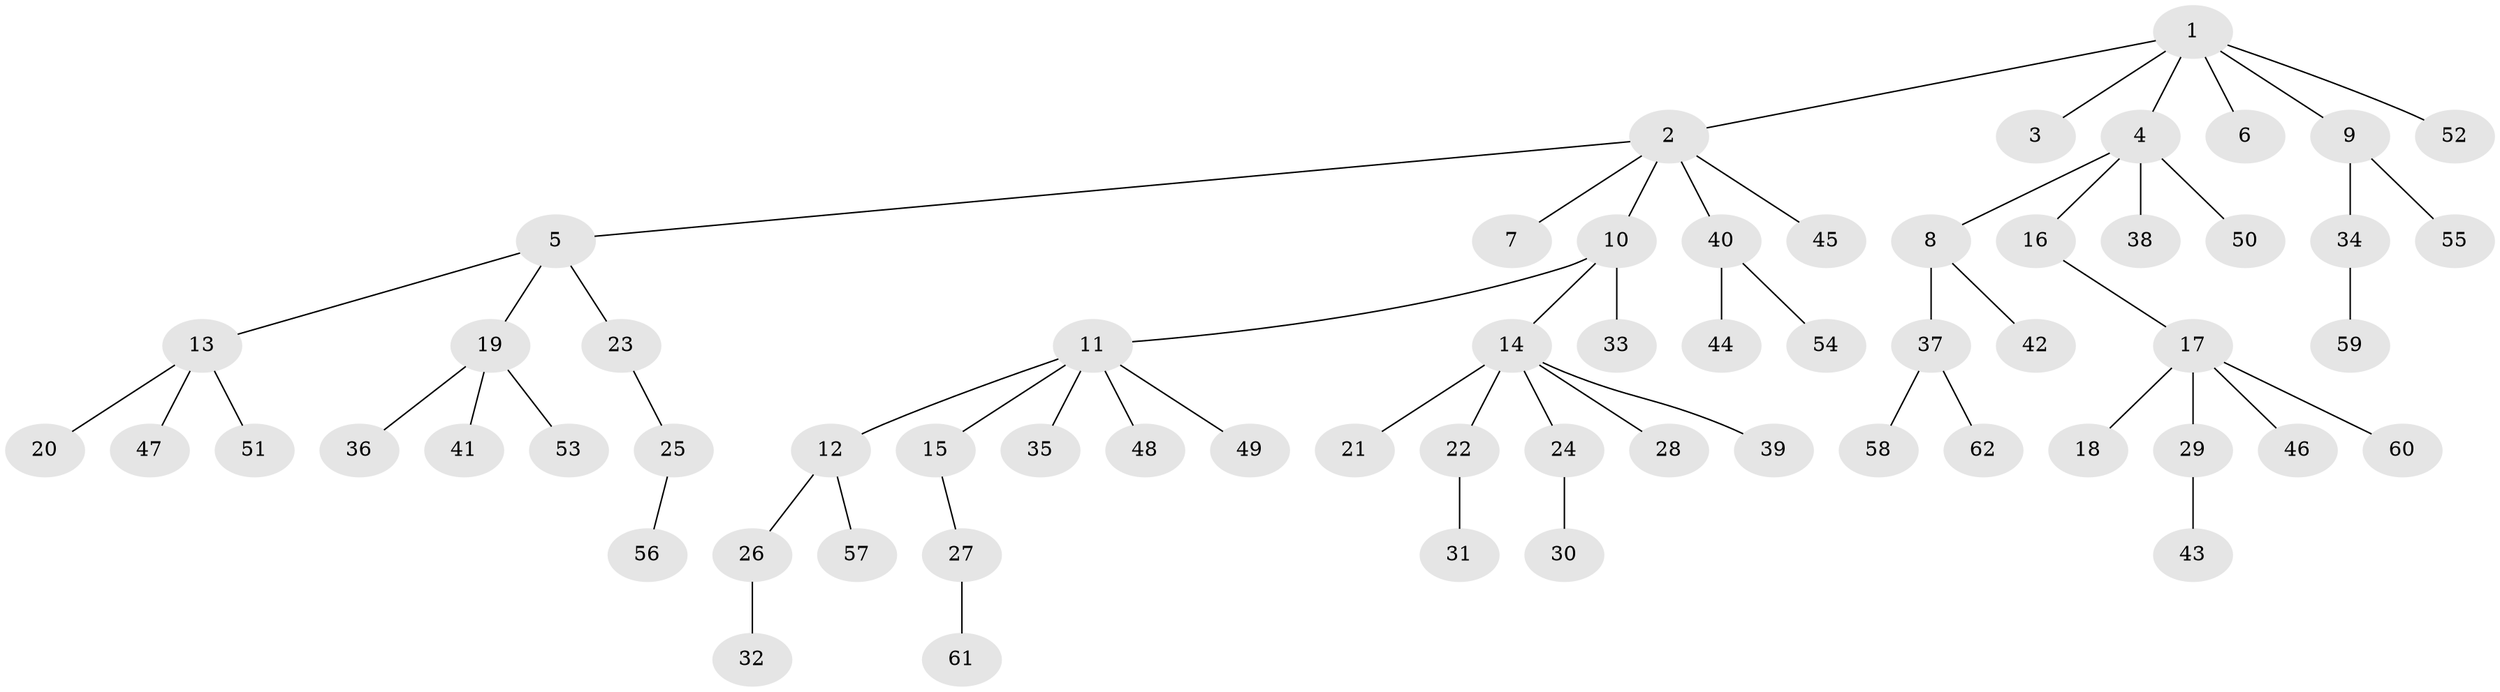 // coarse degree distribution, {10: 0.023255813953488372, 1: 0.6744186046511628, 6: 0.046511627906976744, 4: 0.09302325581395349, 3: 0.06976744186046512, 2: 0.09302325581395349}
// Generated by graph-tools (version 1.1) at 2025/19/03/04/25 18:19:17]
// undirected, 62 vertices, 61 edges
graph export_dot {
graph [start="1"]
  node [color=gray90,style=filled];
  1;
  2;
  3;
  4;
  5;
  6;
  7;
  8;
  9;
  10;
  11;
  12;
  13;
  14;
  15;
  16;
  17;
  18;
  19;
  20;
  21;
  22;
  23;
  24;
  25;
  26;
  27;
  28;
  29;
  30;
  31;
  32;
  33;
  34;
  35;
  36;
  37;
  38;
  39;
  40;
  41;
  42;
  43;
  44;
  45;
  46;
  47;
  48;
  49;
  50;
  51;
  52;
  53;
  54;
  55;
  56;
  57;
  58;
  59;
  60;
  61;
  62;
  1 -- 2;
  1 -- 3;
  1 -- 4;
  1 -- 6;
  1 -- 9;
  1 -- 52;
  2 -- 5;
  2 -- 7;
  2 -- 10;
  2 -- 40;
  2 -- 45;
  4 -- 8;
  4 -- 16;
  4 -- 38;
  4 -- 50;
  5 -- 13;
  5 -- 19;
  5 -- 23;
  8 -- 37;
  8 -- 42;
  9 -- 34;
  9 -- 55;
  10 -- 11;
  10 -- 14;
  10 -- 33;
  11 -- 12;
  11 -- 15;
  11 -- 35;
  11 -- 48;
  11 -- 49;
  12 -- 26;
  12 -- 57;
  13 -- 20;
  13 -- 47;
  13 -- 51;
  14 -- 21;
  14 -- 22;
  14 -- 24;
  14 -- 28;
  14 -- 39;
  15 -- 27;
  16 -- 17;
  17 -- 18;
  17 -- 29;
  17 -- 46;
  17 -- 60;
  19 -- 36;
  19 -- 41;
  19 -- 53;
  22 -- 31;
  23 -- 25;
  24 -- 30;
  25 -- 56;
  26 -- 32;
  27 -- 61;
  29 -- 43;
  34 -- 59;
  37 -- 58;
  37 -- 62;
  40 -- 44;
  40 -- 54;
}
